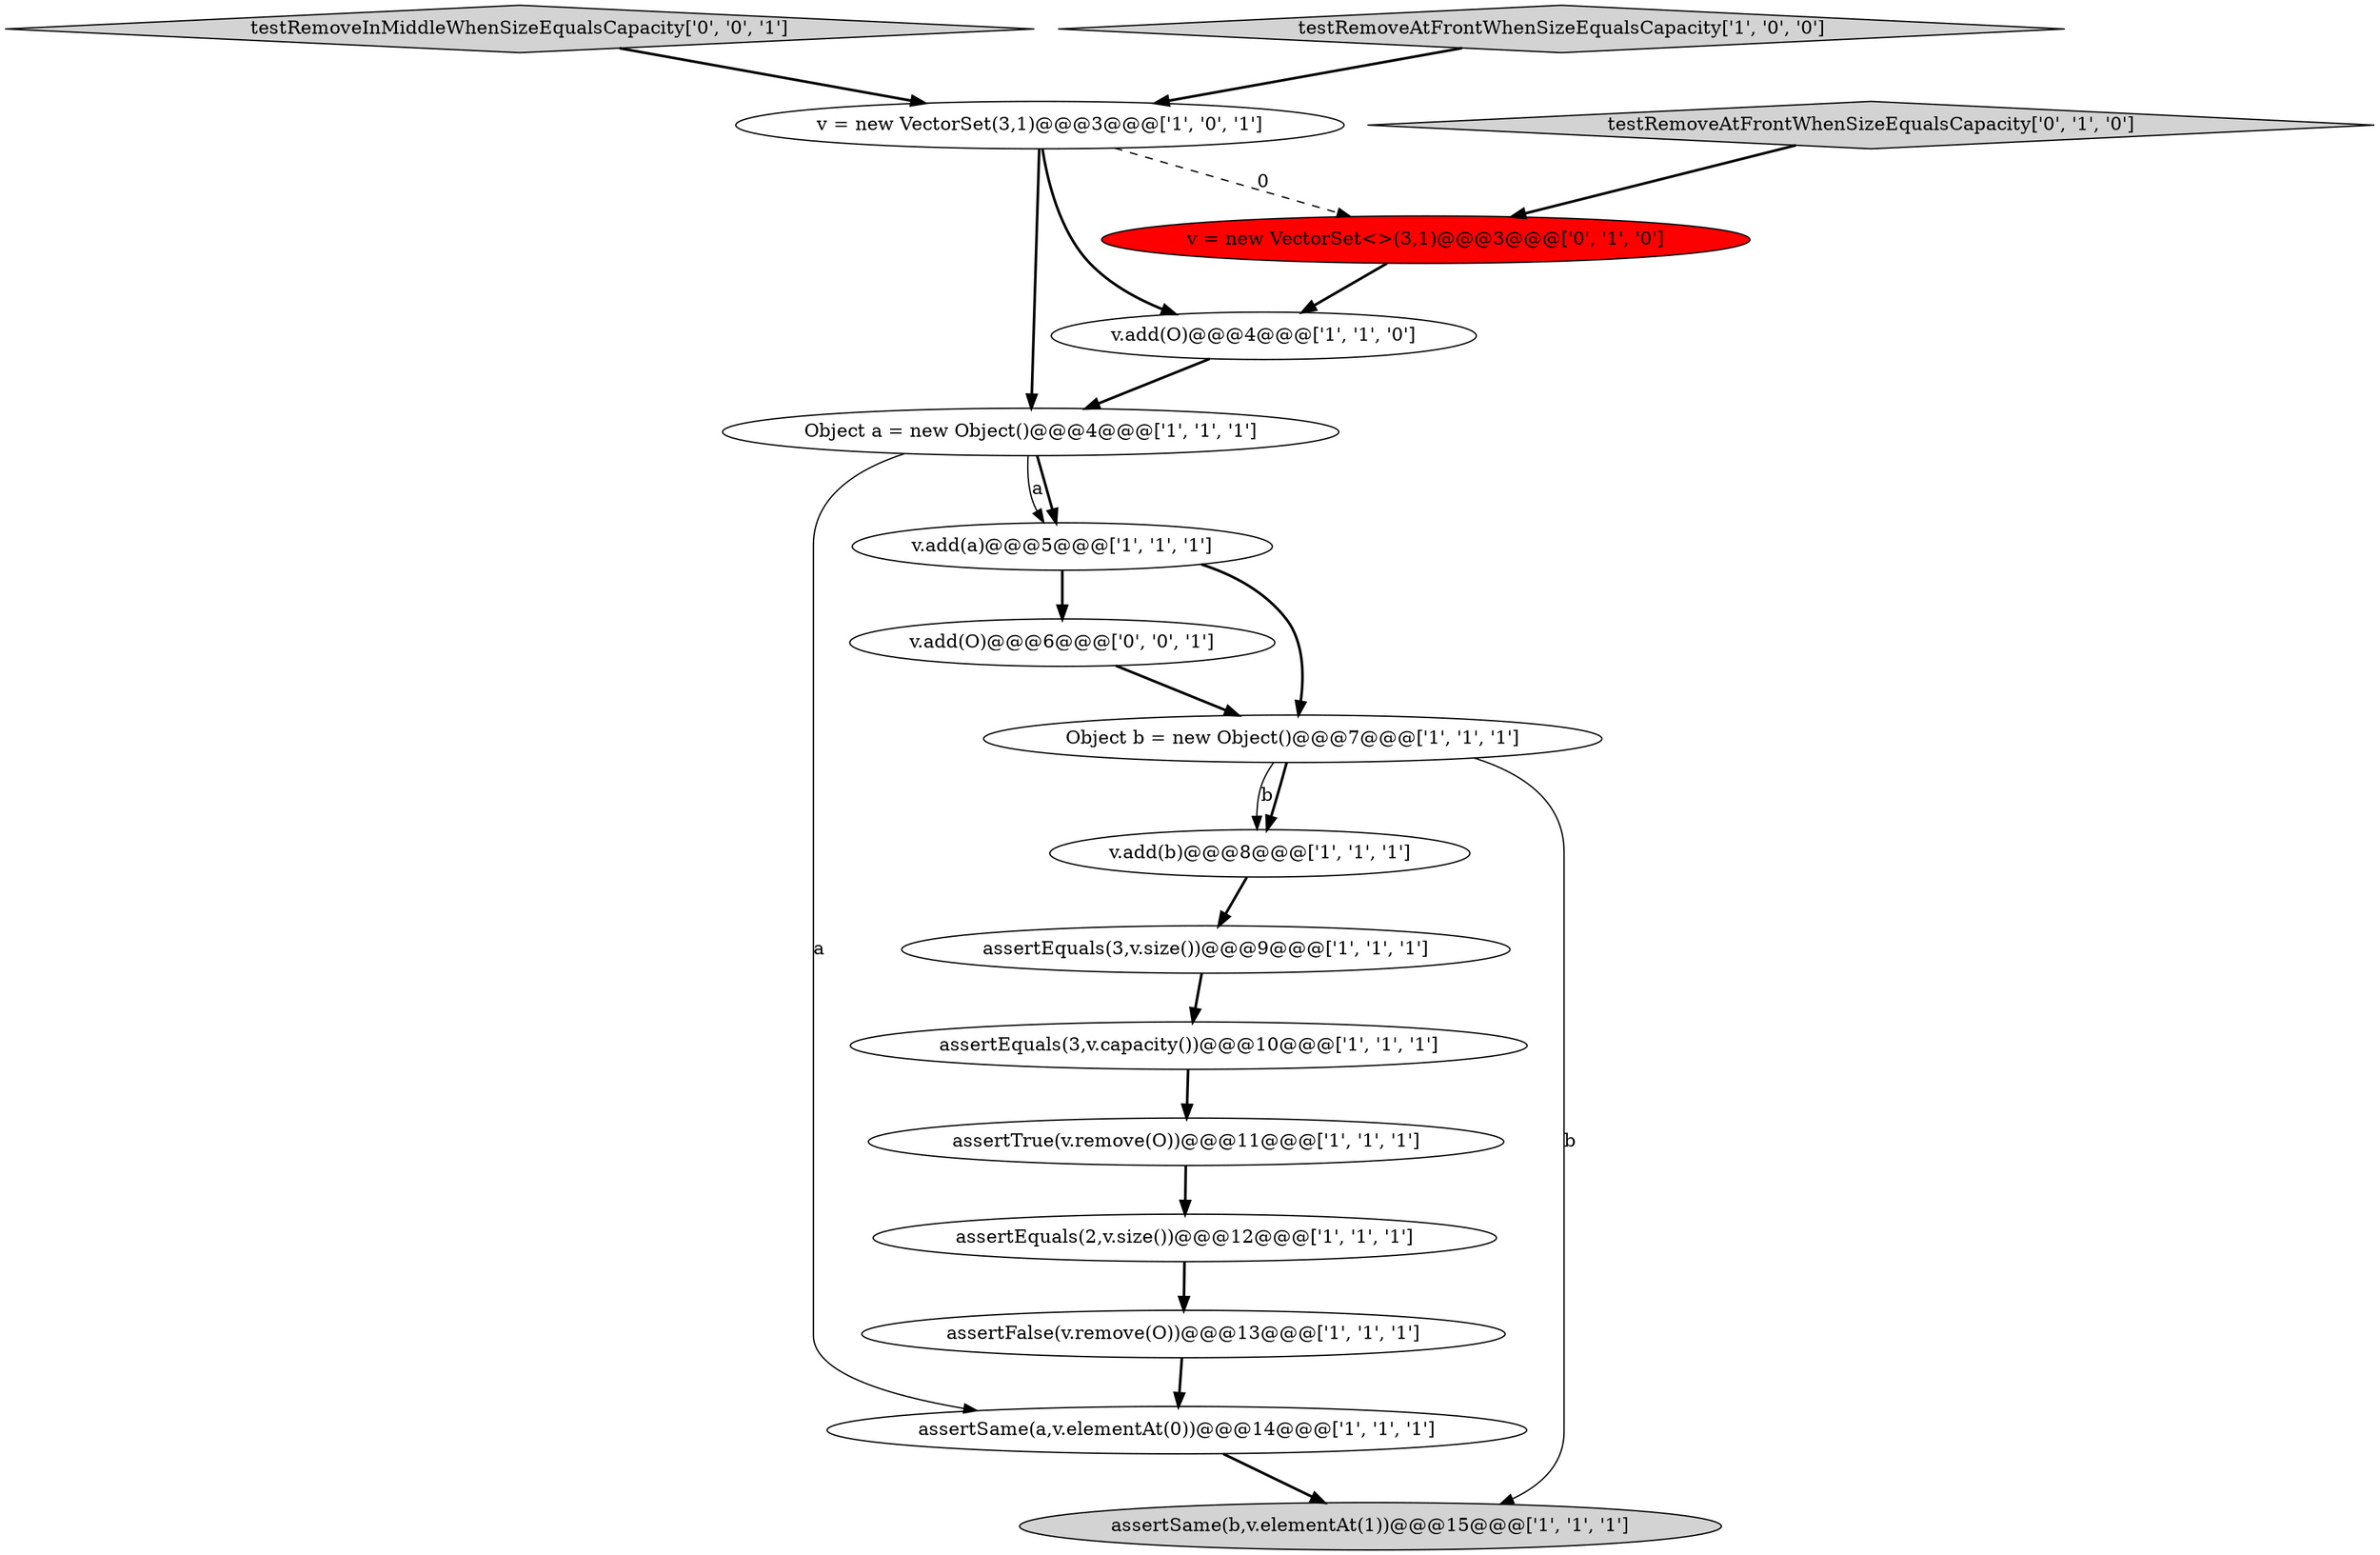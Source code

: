 digraph {
7 [style = filled, label = "assertEquals(3,v.size())@@@9@@@['1', '1', '1']", fillcolor = white, shape = ellipse image = "AAA0AAABBB1BBB"];
9 [style = filled, label = "v.add(b)@@@8@@@['1', '1', '1']", fillcolor = white, shape = ellipse image = "AAA0AAABBB1BBB"];
2 [style = filled, label = "assertSame(a,v.elementAt(0))@@@14@@@['1', '1', '1']", fillcolor = white, shape = ellipse image = "AAA0AAABBB1BBB"];
4 [style = filled, label = "Object a = new Object()@@@4@@@['1', '1', '1']", fillcolor = white, shape = ellipse image = "AAA0AAABBB1BBB"];
8 [style = filled, label = "assertFalse(v.remove(O))@@@13@@@['1', '1', '1']", fillcolor = white, shape = ellipse image = "AAA0AAABBB1BBB"];
11 [style = filled, label = "v.add(O)@@@4@@@['1', '1', '0']", fillcolor = white, shape = ellipse image = "AAA0AAABBB1BBB"];
6 [style = filled, label = "v.add(a)@@@5@@@['1', '1', '1']", fillcolor = white, shape = ellipse image = "AAA0AAABBB1BBB"];
17 [style = filled, label = "testRemoveInMiddleWhenSizeEqualsCapacity['0', '0', '1']", fillcolor = lightgray, shape = diamond image = "AAA0AAABBB3BBB"];
10 [style = filled, label = "assertEquals(3,v.capacity())@@@10@@@['1', '1', '1']", fillcolor = white, shape = ellipse image = "AAA0AAABBB1BBB"];
5 [style = filled, label = "assertEquals(2,v.size())@@@12@@@['1', '1', '1']", fillcolor = white, shape = ellipse image = "AAA0AAABBB1BBB"];
14 [style = filled, label = "testRemoveAtFrontWhenSizeEqualsCapacity['0', '1', '0']", fillcolor = lightgray, shape = diamond image = "AAA0AAABBB2BBB"];
13 [style = filled, label = "testRemoveAtFrontWhenSizeEqualsCapacity['1', '0', '0']", fillcolor = lightgray, shape = diamond image = "AAA0AAABBB1BBB"];
0 [style = filled, label = "v = new VectorSet(3,1)@@@3@@@['1', '0', '1']", fillcolor = white, shape = ellipse image = "AAA0AAABBB1BBB"];
16 [style = filled, label = "v.add(O)@@@6@@@['0', '0', '1']", fillcolor = white, shape = ellipse image = "AAA0AAABBB3BBB"];
15 [style = filled, label = "v = new VectorSet<>(3,1)@@@3@@@['0', '1', '0']", fillcolor = red, shape = ellipse image = "AAA1AAABBB2BBB"];
12 [style = filled, label = "assertTrue(v.remove(O))@@@11@@@['1', '1', '1']", fillcolor = white, shape = ellipse image = "AAA0AAABBB1BBB"];
3 [style = filled, label = "Object b = new Object()@@@7@@@['1', '1', '1']", fillcolor = white, shape = ellipse image = "AAA0AAABBB1BBB"];
1 [style = filled, label = "assertSame(b,v.elementAt(1))@@@15@@@['1', '1', '1']", fillcolor = lightgray, shape = ellipse image = "AAA0AAABBB1BBB"];
16->3 [style = bold, label=""];
6->3 [style = bold, label=""];
5->8 [style = bold, label=""];
12->5 [style = bold, label=""];
3->9 [style = solid, label="b"];
4->6 [style = bold, label=""];
7->10 [style = bold, label=""];
2->1 [style = bold, label=""];
11->4 [style = bold, label=""];
0->15 [style = dashed, label="0"];
0->11 [style = bold, label=""];
4->6 [style = solid, label="a"];
9->7 [style = bold, label=""];
3->9 [style = bold, label=""];
17->0 [style = bold, label=""];
15->11 [style = bold, label=""];
8->2 [style = bold, label=""];
0->4 [style = bold, label=""];
10->12 [style = bold, label=""];
6->16 [style = bold, label=""];
3->1 [style = solid, label="b"];
4->2 [style = solid, label="a"];
14->15 [style = bold, label=""];
13->0 [style = bold, label=""];
}
